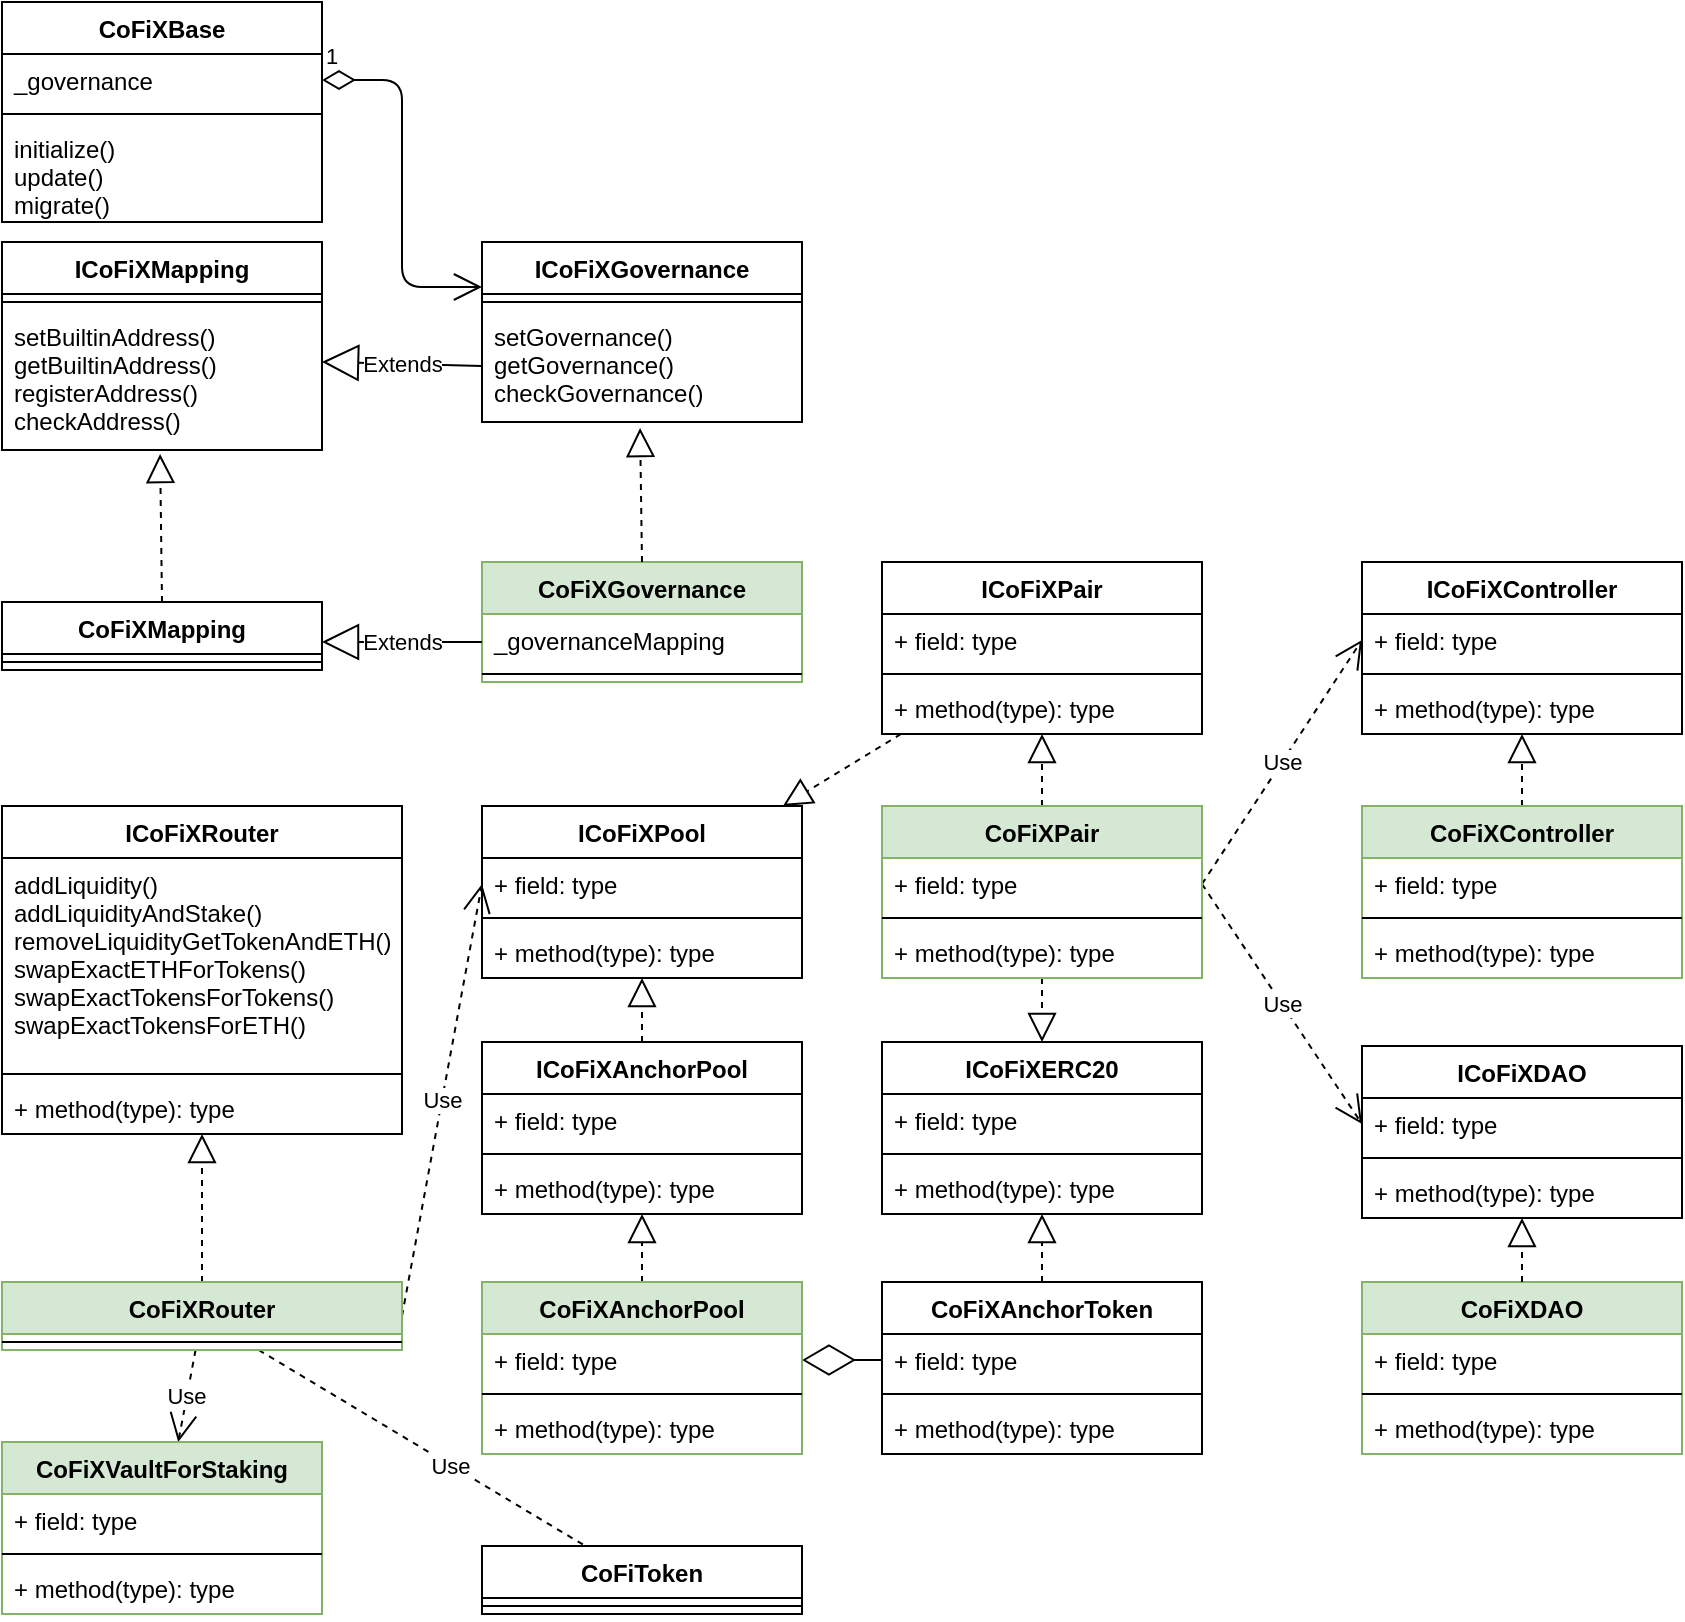 <mxfile version="13.1.3">
    <diagram id="i8J1A2ZBSyly4vkoGDUI" name="Page-1">
        <mxGraphModel dx="1562" dy="1717" grid="1" gridSize="10" guides="1" tooltips="1" connect="1" arrows="1" fold="1" page="1" pageScale="1" pageWidth="850" pageHeight="1100" math="0" shadow="0">
            <root>
                <mxCell id="0"/>
                <mxCell id="1" parent="0"/>
                <mxCell id="10" value="Use" style="endArrow=open;endSize=12;dashed=1;html=1;entryX=0;entryY=0.5;entryDx=0;entryDy=0;exitX=1;exitY=0.5;exitDx=0;exitDy=0;" parent="1" target="LIdrOM-oAq4hMO83iDv3-30" edge="1" source="LIdrOM-oAq4hMO83iDv3-1">
                    <mxGeometry width="160" relative="1" as="geometry">
                        <mxPoint x="120" y="640" as="sourcePoint"/>
                        <mxPoint x="472.8" y="409.612" as="targetPoint"/>
                    </mxGeometry>
                </mxCell>
                <mxCell id="11" value="Use" style="endArrow=open;endSize=12;dashed=1;html=1;entryX=0;entryY=0.5;entryDx=0;entryDy=0;exitX=1;exitY=0.5;exitDx=0;exitDy=0;" parent="1" source="93" target="LIdrOM-oAq4hMO83iDv3-26" edge="1">
                    <mxGeometry width="160" relative="1" as="geometry">
                        <mxPoint x="590" y="422" as="sourcePoint"/>
                        <mxPoint x="750" y="422" as="targetPoint"/>
                    </mxGeometry>
                </mxCell>
                <mxCell id="12" value="Use" style="endArrow=open;endSize=12;dashed=1;html=1;entryX=0.5;entryY=0.5;entryDx=0;entryDy=0;entryPerimeter=0;" parent="1" target="LIdrOM-oAq4hMO83iDv3-5" edge="1" source="LIdrOM-oAq4hMO83iDv3-1">
                    <mxGeometry width="160" relative="1" as="geometry">
                        <mxPoint x="121.2" y="647.592" as="sourcePoint"/>
                        <mxPoint x="151.52" y="249.25" as="targetPoint"/>
                    </mxGeometry>
                </mxCell>
                <mxCell id="13" value="Use" style="endArrow=open;endSize=12;dashed=1;html=1;entryX=0;entryY=0.5;entryDx=0;entryDy=0;exitX=1;exitY=0.5;exitDx=0;exitDy=0;" parent="1" source="93" target="32" edge="1">
                    <mxGeometry width="160" relative="1" as="geometry">
                        <mxPoint x="630" y="302" as="sourcePoint"/>
                        <mxPoint x="790" y="302" as="targetPoint"/>
                    </mxGeometry>
                </mxCell>
                <mxCell id="15" value="Use" style="endArrow=open;endSize=12;dashed=1;html=1;" parent="1" target="LIdrOM-oAq4hMO83iDv3-13" edge="1" source="LIdrOM-oAq4hMO83iDv3-1">
                    <mxGeometry width="160" relative="1" as="geometry">
                        <mxPoint x="120" y="640" as="sourcePoint"/>
                        <mxPoint x="330" y="490" as="targetPoint"/>
                    </mxGeometry>
                </mxCell>
                <mxCell id="30" value="" style="endArrow=block;dashed=1;endFill=0;endSize=12;html=1;exitX=0.5;exitY=0;exitDx=0;exitDy=0;" parent="1" source="26" target="LIdrOM-oAq4hMO83iDv3-25" edge="1">
                    <mxGeometry width="160" relative="1" as="geometry">
                        <mxPoint x="830" y="440" as="sourcePoint"/>
                        <mxPoint x="990" y="440" as="targetPoint"/>
                    </mxGeometry>
                </mxCell>
                <mxCell id="51" value="1" style="endArrow=open;html=1;endSize=12;startArrow=diamondThin;startSize=14;startFill=0;edgeStyle=orthogonalEdgeStyle;align=left;verticalAlign=bottom;entryX=0;entryY=0.25;entryDx=0;entryDy=0;" parent="1" source="56" target="59" edge="1">
                    <mxGeometry x="-1" y="3" relative="1" as="geometry">
                        <mxPoint x="80" y="440" as="sourcePoint"/>
                        <mxPoint x="240" y="440" as="targetPoint"/>
                    </mxGeometry>
                </mxCell>
                <mxCell id="74" value="Extends" style="endArrow=block;endSize=16;endFill=0;html=1;entryX=1;entryY=0.371;entryDx=0;entryDy=0;entryPerimeter=0;exitX=0;exitY=0.5;exitDx=0;exitDy=0;" parent="1" source="61" target="50" edge="1">
                    <mxGeometry width="160" relative="1" as="geometry">
                        <mxPoint x="160" y="135.588" as="sourcePoint"/>
                        <mxPoint x="79.2" y="121.61" as="targetPoint"/>
                    </mxGeometry>
                </mxCell>
                <mxCell id="75" value="" style="endArrow=block;dashed=1;endFill=0;endSize=12;html=1;entryX=0.494;entryY=1.029;entryDx=0;entryDy=0;entryPerimeter=0;exitX=0.5;exitY=0;exitDx=0;exitDy=0;" parent="1" source="45" target="50" edge="1">
                    <mxGeometry width="160" relative="1" as="geometry">
                        <mxPoint y="233" as="sourcePoint"/>
                        <mxPoint x="160" y="233" as="targetPoint"/>
                    </mxGeometry>
                </mxCell>
                <mxCell id="84" value="" style="endArrow=block;dashed=1;endFill=0;endSize=12;html=1;exitX=0.5;exitY=0;exitDx=0;exitDy=0;" parent="1" source="76" target="LIdrOM-oAq4hMO83iDv3-29" edge="1">
                    <mxGeometry width="160" relative="1" as="geometry">
                        <mxPoint x="380" y="600" as="sourcePoint"/>
                        <mxPoint x="540" y="600" as="targetPoint"/>
                    </mxGeometry>
                </mxCell>
                <mxCell id="85" value="" style="endArrow=block;dashed=1;endFill=0;endSize=12;html=1;" parent="1" source="80" target="LIdrOM-oAq4hMO83iDv3-29" edge="1">
                    <mxGeometry width="160" relative="1" as="geometry">
                        <mxPoint x="380" y="600" as="sourcePoint"/>
                        <mxPoint x="540" y="600" as="targetPoint"/>
                    </mxGeometry>
                </mxCell>
                <mxCell id="87" value="" style="endArrow=block;dashed=1;endFill=0;endSize=12;html=1;exitX=0.5;exitY=0;exitDx=0;exitDy=0;" parent="1" source="LIdrOM-oAq4hMO83iDv3-1" target="39" edge="1">
                    <mxGeometry width="160" relative="1" as="geometry">
                        <mxPoint x="20" y="600" as="sourcePoint"/>
                        <mxPoint x="180" y="600" as="targetPoint"/>
                    </mxGeometry>
                </mxCell>
                <mxCell id="48" value="ICoFiXMapping" style="swimlane;fontStyle=1;align=center;verticalAlign=top;childLayout=stackLayout;horizontal=1;startSize=26;horizontalStack=0;resizeParent=1;resizeParentMax=0;resizeLast=0;collapsible=1;marginBottom=0;" parent="1" vertex="1">
                    <mxGeometry x="-80" y="40" width="160" height="104" as="geometry"/>
                </mxCell>
                <mxCell id="49" value="" style="line;strokeWidth=1;fillColor=none;align=left;verticalAlign=middle;spacingTop=-1;spacingLeft=3;spacingRight=3;rotatable=0;labelPosition=right;points=[];portConstraint=eastwest;" parent="48" vertex="1">
                    <mxGeometry y="26" width="160" height="8" as="geometry"/>
                </mxCell>
                <mxCell id="50" value="setBuiltinAddress()&#10;getBuiltinAddress()&#10;registerAddress()&#10;checkAddress()" style="text;strokeColor=none;fillColor=none;align=left;verticalAlign=top;spacingLeft=4;spacingRight=4;overflow=hidden;rotatable=0;points=[[0,0.5],[1,0.5]];portConstraint=eastwest;" parent="48" vertex="1">
                    <mxGeometry y="34" width="160" height="70" as="geometry"/>
                </mxCell>
                <mxCell id="55" value="CoFiXBase" style="swimlane;fontStyle=1;align=center;verticalAlign=top;childLayout=stackLayout;horizontal=1;startSize=26;horizontalStack=0;resizeParent=1;resizeParentMax=0;resizeLast=0;collapsible=1;marginBottom=0;" parent="1" vertex="1">
                    <mxGeometry x="-80" y="-80" width="160" height="110" as="geometry"/>
                </mxCell>
                <mxCell id="56" value="_governance" style="text;strokeColor=none;fillColor=none;align=left;verticalAlign=top;spacingLeft=4;spacingRight=4;overflow=hidden;rotatable=0;points=[[0,0.5],[1,0.5]];portConstraint=eastwest;" parent="55" vertex="1">
                    <mxGeometry y="26" width="160" height="26" as="geometry"/>
                </mxCell>
                <mxCell id="57" value="" style="line;strokeWidth=1;fillColor=none;align=left;verticalAlign=middle;spacingTop=-1;spacingLeft=3;spacingRight=3;rotatable=0;labelPosition=right;points=[];portConstraint=eastwest;" parent="55" vertex="1">
                    <mxGeometry y="52" width="160" height="8" as="geometry"/>
                </mxCell>
                <mxCell id="58" value="initialize()&#10;update()&#10;migrate()" style="text;strokeColor=none;fillColor=none;align=left;verticalAlign=top;spacingLeft=4;spacingRight=4;overflow=hidden;rotatable=0;points=[[0,0.5],[1,0.5]];portConstraint=eastwest;" parent="55" vertex="1">
                    <mxGeometry y="60" width="160" height="50" as="geometry"/>
                </mxCell>
                <mxCell id="59" value="ICoFiXGovernance" style="swimlane;fontStyle=1;align=center;verticalAlign=top;childLayout=stackLayout;horizontal=1;startSize=26;horizontalStack=0;resizeParent=1;resizeParentMax=0;resizeLast=0;collapsible=1;marginBottom=0;" parent="1" vertex="1">
                    <mxGeometry x="160" y="40" width="160" height="90" as="geometry"/>
                </mxCell>
                <mxCell id="60" value="" style="line;strokeWidth=1;fillColor=none;align=left;verticalAlign=middle;spacingTop=-1;spacingLeft=3;spacingRight=3;rotatable=0;labelPosition=right;points=[];portConstraint=eastwest;" parent="59" vertex="1">
                    <mxGeometry y="26" width="160" height="8" as="geometry"/>
                </mxCell>
                <mxCell id="61" value="setGovernance()&#10;getGovernance()&#10;checkGovernance()" style="text;strokeColor=none;fillColor=none;align=left;verticalAlign=top;spacingLeft=4;spacingRight=4;overflow=hidden;rotatable=0;points=[[0,0.5],[1,0.5]];portConstraint=eastwest;" parent="59" vertex="1">
                    <mxGeometry y="34" width="160" height="56" as="geometry"/>
                </mxCell>
                <mxCell id="62" value="CoFiXGovernance" style="swimlane;fontStyle=1;align=center;verticalAlign=top;childLayout=stackLayout;horizontal=1;startSize=26;horizontalStack=0;resizeParent=1;resizeParentMax=0;resizeLast=0;collapsible=1;marginBottom=0;fillColor=#d5e8d4;strokeColor=#82b366;" parent="1" vertex="1">
                    <mxGeometry x="160" y="200" width="160" height="60" as="geometry"/>
                </mxCell>
                <mxCell id="63" value="" style="endArrow=block;dashed=1;endFill=0;endSize=12;html=1;entryX=0.494;entryY=1.054;entryDx=0;entryDy=0;entryPerimeter=0;" parent="62" target="61" edge="1">
                    <mxGeometry width="160" relative="1" as="geometry">
                        <mxPoint x="80" as="sourcePoint"/>
                        <mxPoint x="240" as="targetPoint"/>
                    </mxGeometry>
                </mxCell>
                <mxCell id="64" value="_governanceMapping" style="text;strokeColor=none;fillColor=none;align=left;verticalAlign=top;spacingLeft=4;spacingRight=4;overflow=hidden;rotatable=0;points=[[0,0.5],[1,0.5]];portConstraint=eastwest;" parent="62" vertex="1">
                    <mxGeometry y="26" width="160" height="26" as="geometry"/>
                </mxCell>
                <mxCell id="65" value="Extends" style="endArrow=block;endSize=16;endFill=0;html=1;entryX=1;entryY=0.403;entryDx=0;entryDy=0;entryPerimeter=0;" parent="62" edge="1">
                    <mxGeometry width="160" relative="1" as="geometry">
                        <mxPoint y="40" as="sourcePoint"/>
                        <mxPoint x="-80" y="40.002" as="targetPoint"/>
                    </mxGeometry>
                </mxCell>
                <mxCell id="66" value="" style="line;strokeWidth=1;fillColor=none;align=left;verticalAlign=middle;spacingTop=-1;spacingLeft=3;spacingRight=3;rotatable=0;labelPosition=right;points=[];portConstraint=eastwest;" parent="62" vertex="1">
                    <mxGeometry y="52" width="160" height="8" as="geometry"/>
                </mxCell>
                <mxCell id="45" value="CoFiXMapping" style="swimlane;fontStyle=1;align=center;verticalAlign=top;childLayout=stackLayout;horizontal=1;startSize=26;horizontalStack=0;resizeParent=1;resizeParentMax=0;resizeLast=0;collapsible=1;marginBottom=0;" parent="1" vertex="1">
                    <mxGeometry x="-80" y="220" width="160" height="34" as="geometry"/>
                </mxCell>
                <mxCell id="47" value="" style="line;strokeWidth=1;fillColor=none;align=left;verticalAlign=middle;spacingTop=-1;spacingLeft=3;spacingRight=3;rotatable=0;labelPosition=right;points=[];portConstraint=eastwest;" parent="45" vertex="1">
                    <mxGeometry y="26" width="160" height="8" as="geometry"/>
                </mxCell>
                <mxCell id="39" value="ICoFiXRouter" style="swimlane;fontStyle=1;align=center;verticalAlign=top;childLayout=stackLayout;horizontal=1;startSize=26;horizontalStack=0;resizeParent=1;resizeParentMax=0;resizeLast=0;collapsible=1;marginBottom=0;" parent="1" vertex="1">
                    <mxGeometry x="-80" y="322" width="200" height="164" as="geometry"/>
                </mxCell>
                <mxCell id="40" value="addLiquidity()&#10;addLiquidityAndStake()&#10;removeLiquidityGetTokenAndETH()&#10;swapExactETHForTokens()&#10;swapExactTokensForTokens()&#10;swapExactTokensForETH()" style="text;strokeColor=none;fillColor=none;align=left;verticalAlign=top;spacingLeft=4;spacingRight=4;overflow=hidden;rotatable=0;points=[[0,0.5],[1,0.5]];portConstraint=eastwest;" parent="39" vertex="1">
                    <mxGeometry y="26" width="200" height="104" as="geometry"/>
                </mxCell>
                <mxCell id="41" value="" style="line;strokeWidth=1;fillColor=none;align=left;verticalAlign=middle;spacingTop=-1;spacingLeft=3;spacingRight=3;rotatable=0;labelPosition=right;points=[];portConstraint=eastwest;" parent="39" vertex="1">
                    <mxGeometry y="130" width="200" height="8" as="geometry"/>
                </mxCell>
                <mxCell id="42" value="+ method(type): type" style="text;strokeColor=none;fillColor=none;align=left;verticalAlign=top;spacingLeft=4;spacingRight=4;overflow=hidden;rotatable=0;points=[[0,0.5],[1,0.5]];portConstraint=eastwest;" parent="39" vertex="1">
                    <mxGeometry y="138" width="200" height="26" as="geometry"/>
                </mxCell>
                <mxCell id="96" value="" style="endArrow=block;dashed=1;endFill=0;endSize=12;html=1;" edge="1" parent="1" source="88" target="76">
                    <mxGeometry width="160" relative="1" as="geometry">
                        <mxPoint x="220" y="710" as="sourcePoint"/>
                        <mxPoint x="380" y="710" as="targetPoint"/>
                    </mxGeometry>
                </mxCell>
                <mxCell id="97" value="" style="endArrow=block;dashed=1;endFill=0;endSize=12;html=1;" edge="1" parent="1" source="92" target="80">
                    <mxGeometry width="160" relative="1" as="geometry">
                        <mxPoint x="220" y="710" as="sourcePoint"/>
                        <mxPoint x="380" y="710" as="targetPoint"/>
                    </mxGeometry>
                </mxCell>
                <mxCell id="110" value="" style="endArrow=diamondThin;endFill=0;endSize=24;html=1;entryX=1;entryY=0.5;entryDx=0;entryDy=0;exitX=0;exitY=0.5;exitDx=0;exitDy=0;" edge="1" parent="1" source="107" target="89">
                    <mxGeometry width="160" relative="1" as="geometry">
                        <mxPoint x="550" y="510" as="sourcePoint"/>
                        <mxPoint x="710" y="510" as="targetPoint"/>
                    </mxGeometry>
                </mxCell>
                <mxCell id="112" value="" style="endArrow=block;dashed=1;endFill=0;endSize=12;html=1;" edge="1" parent="1" source="106" target="98">
                    <mxGeometry width="160" relative="1" as="geometry">
                        <mxPoint x="550" y="510" as="sourcePoint"/>
                        <mxPoint x="710" y="510" as="targetPoint"/>
                    </mxGeometry>
                </mxCell>
                <mxCell id="114" value="" style="endArrow=block;dashed=1;endFill=0;endSize=12;html=1;" edge="1" parent="1" source="92" target="98">
                    <mxGeometry width="160" relative="1" as="geometry">
                        <mxPoint x="550" y="610" as="sourcePoint"/>
                        <mxPoint x="710" y="610" as="targetPoint"/>
                    </mxGeometry>
                </mxCell>
                <mxCell id="80" value="ICoFiXPair" style="swimlane;fontStyle=1;align=center;verticalAlign=top;childLayout=stackLayout;horizontal=1;startSize=26;horizontalStack=0;resizeParent=1;resizeParentMax=0;resizeLast=0;collapsible=1;marginBottom=0;" parent="1" vertex="1">
                    <mxGeometry x="360" y="200" width="160" height="86" as="geometry"/>
                </mxCell>
                <mxCell id="81" value="+ field: type" style="text;strokeColor=none;fillColor=none;align=left;verticalAlign=top;spacingLeft=4;spacingRight=4;overflow=hidden;rotatable=0;points=[[0,0.5],[1,0.5]];portConstraint=eastwest;" parent="80" vertex="1">
                    <mxGeometry y="26" width="160" height="26" as="geometry"/>
                </mxCell>
                <mxCell id="82" value="" style="line;strokeWidth=1;fillColor=none;align=left;verticalAlign=middle;spacingTop=-1;spacingLeft=3;spacingRight=3;rotatable=0;labelPosition=right;points=[];portConstraint=eastwest;" parent="80" vertex="1">
                    <mxGeometry y="52" width="160" height="8" as="geometry"/>
                </mxCell>
                <mxCell id="83" value="+ method(type): type" style="text;strokeColor=none;fillColor=none;align=left;verticalAlign=top;spacingLeft=4;spacingRight=4;overflow=hidden;rotatable=0;points=[[0,0.5],[1,0.5]];portConstraint=eastwest;" parent="80" vertex="1">
                    <mxGeometry y="60" width="160" height="26" as="geometry"/>
                </mxCell>
                <mxCell id="LIdrOM-oAq4hMO83iDv3-13" value="CoFiXVaultForStaking" style="swimlane;fontStyle=1;align=center;verticalAlign=top;childLayout=stackLayout;horizontal=1;startSize=26;horizontalStack=0;resizeParent=1;resizeParentMax=0;resizeLast=0;collapsible=1;marginBottom=0;fillColor=#d5e8d4;strokeColor=#82b366;" parent="1" vertex="1">
                    <mxGeometry x="-80" y="640" width="160" height="86" as="geometry"/>
                </mxCell>
                <mxCell id="LIdrOM-oAq4hMO83iDv3-14" value="+ field: type" style="text;strokeColor=none;fillColor=none;align=left;verticalAlign=top;spacingLeft=4;spacingRight=4;overflow=hidden;rotatable=0;points=[[0,0.5],[1,0.5]];portConstraint=eastwest;" parent="LIdrOM-oAq4hMO83iDv3-13" vertex="1">
                    <mxGeometry y="26" width="160" height="26" as="geometry"/>
                </mxCell>
                <mxCell id="LIdrOM-oAq4hMO83iDv3-15" value="" style="line;strokeWidth=1;fillColor=none;align=left;verticalAlign=middle;spacingTop=-1;spacingLeft=3;spacingRight=3;rotatable=0;labelPosition=right;points=[];portConstraint=eastwest;" parent="LIdrOM-oAq4hMO83iDv3-13" vertex="1">
                    <mxGeometry y="52" width="160" height="8" as="geometry"/>
                </mxCell>
                <mxCell id="LIdrOM-oAq4hMO83iDv3-16" value="+ method(type): type" style="text;strokeColor=none;fillColor=none;align=left;verticalAlign=top;spacingLeft=4;spacingRight=4;overflow=hidden;rotatable=0;points=[[0,0.5],[1,0.5]];portConstraint=eastwest;" parent="LIdrOM-oAq4hMO83iDv3-13" vertex="1">
                    <mxGeometry y="60" width="160" height="26" as="geometry"/>
                </mxCell>
                <mxCell id="LIdrOM-oAq4hMO83iDv3-1" value="CoFiXRouter" style="swimlane;fontStyle=1;align=center;verticalAlign=top;childLayout=stackLayout;horizontal=1;startSize=26;horizontalStack=0;resizeParent=1;resizeParentMax=0;resizeLast=0;collapsible=1;marginBottom=0;fillColor=#d5e8d4;strokeColor=#82b366;" parent="1" vertex="1">
                    <mxGeometry x="-80" y="560" width="200" height="34" as="geometry"/>
                </mxCell>
                <mxCell id="LIdrOM-oAq4hMO83iDv3-3" value="" style="line;strokeWidth=1;fillColor=none;align=left;verticalAlign=middle;spacingTop=-1;spacingLeft=3;spacingRight=3;rotatable=0;labelPosition=right;points=[];portConstraint=eastwest;" parent="LIdrOM-oAq4hMO83iDv3-1" vertex="1">
                    <mxGeometry y="26" width="200" height="8" as="geometry"/>
                </mxCell>
                <mxCell id="LIdrOM-oAq4hMO83iDv3-29" value="ICoFiXPool" style="swimlane;fontStyle=1;align=center;verticalAlign=top;childLayout=stackLayout;horizontal=1;startSize=26;horizontalStack=0;resizeParent=1;resizeParentMax=0;resizeLast=0;collapsible=1;marginBottom=0;" parent="1" vertex="1">
                    <mxGeometry x="160" y="322" width="160" height="86" as="geometry"/>
                </mxCell>
                <mxCell id="LIdrOM-oAq4hMO83iDv3-30" value="+ field: type" style="text;strokeColor=none;fillColor=none;align=left;verticalAlign=top;spacingLeft=4;spacingRight=4;overflow=hidden;rotatable=0;points=[[0,0.5],[1,0.5]];portConstraint=eastwest;" parent="LIdrOM-oAq4hMO83iDv3-29" vertex="1">
                    <mxGeometry y="26" width="160" height="26" as="geometry"/>
                </mxCell>
                <mxCell id="LIdrOM-oAq4hMO83iDv3-31" value="" style="line;strokeWidth=1;fillColor=none;align=left;verticalAlign=middle;spacingTop=-1;spacingLeft=3;spacingRight=3;rotatable=0;labelPosition=right;points=[];portConstraint=eastwest;" parent="LIdrOM-oAq4hMO83iDv3-29" vertex="1">
                    <mxGeometry y="52" width="160" height="8" as="geometry"/>
                </mxCell>
                <mxCell id="LIdrOM-oAq4hMO83iDv3-32" value="+ method(type): type" style="text;strokeColor=none;fillColor=none;align=left;verticalAlign=top;spacingLeft=4;spacingRight=4;overflow=hidden;rotatable=0;points=[[0,0.5],[1,0.5]];portConstraint=eastwest;" parent="LIdrOM-oAq4hMO83iDv3-29" vertex="1">
                    <mxGeometry y="60" width="160" height="26" as="geometry"/>
                </mxCell>
                <mxCell id="76" value="ICoFiXAnchorPool" style="swimlane;fontStyle=1;align=center;verticalAlign=top;childLayout=stackLayout;horizontal=1;startSize=26;horizontalStack=0;resizeParent=1;resizeParentMax=0;resizeLast=0;collapsible=1;marginBottom=0;" parent="1" vertex="1">
                    <mxGeometry x="160" y="440" width="160" height="86" as="geometry"/>
                </mxCell>
                <mxCell id="77" value="+ field: type" style="text;strokeColor=none;fillColor=none;align=left;verticalAlign=top;spacingLeft=4;spacingRight=4;overflow=hidden;rotatable=0;points=[[0,0.5],[1,0.5]];portConstraint=eastwest;" parent="76" vertex="1">
                    <mxGeometry y="26" width="160" height="26" as="geometry"/>
                </mxCell>
                <mxCell id="78" value="" style="line;strokeWidth=1;fillColor=none;align=left;verticalAlign=middle;spacingTop=-1;spacingLeft=3;spacingRight=3;rotatable=0;labelPosition=right;points=[];portConstraint=eastwest;" parent="76" vertex="1">
                    <mxGeometry y="52" width="160" height="8" as="geometry"/>
                </mxCell>
                <mxCell id="79" value="+ method(type): type" style="text;strokeColor=none;fillColor=none;align=left;verticalAlign=top;spacingLeft=4;spacingRight=4;overflow=hidden;rotatable=0;points=[[0,0.5],[1,0.5]];portConstraint=eastwest;" parent="76" vertex="1">
                    <mxGeometry y="60" width="160" height="26" as="geometry"/>
                </mxCell>
                <mxCell id="88" value="CoFiXAnchorPool" style="swimlane;fontStyle=1;align=center;verticalAlign=top;childLayout=stackLayout;horizontal=1;startSize=26;horizontalStack=0;resizeParent=1;resizeParentMax=0;resizeLast=0;collapsible=1;marginBottom=0;fillColor=#d5e8d4;strokeColor=#82b366;" vertex="1" parent="1">
                    <mxGeometry x="160" y="560" width="160" height="86" as="geometry"/>
                </mxCell>
                <mxCell id="89" value="+ field: type" style="text;strokeColor=none;fillColor=none;align=left;verticalAlign=top;spacingLeft=4;spacingRight=4;overflow=hidden;rotatable=0;points=[[0,0.5],[1,0.5]];portConstraint=eastwest;" vertex="1" parent="88">
                    <mxGeometry y="26" width="160" height="26" as="geometry"/>
                </mxCell>
                <mxCell id="90" value="" style="line;strokeWidth=1;fillColor=none;align=left;verticalAlign=middle;spacingTop=-1;spacingLeft=3;spacingRight=3;rotatable=0;labelPosition=right;points=[];portConstraint=eastwest;" vertex="1" parent="88">
                    <mxGeometry y="52" width="160" height="8" as="geometry"/>
                </mxCell>
                <mxCell id="91" value="+ method(type): type" style="text;strokeColor=none;fillColor=none;align=left;verticalAlign=top;spacingLeft=4;spacingRight=4;overflow=hidden;rotatable=0;points=[[0,0.5],[1,0.5]];portConstraint=eastwest;" vertex="1" parent="88">
                    <mxGeometry y="60" width="160" height="26" as="geometry"/>
                </mxCell>
                <mxCell id="LIdrOM-oAq4hMO83iDv3-5" value="CoFiToken" style="swimlane;fontStyle=1;align=center;verticalAlign=top;childLayout=stackLayout;horizontal=1;startSize=26;horizontalStack=0;resizeParent=1;resizeParentMax=0;resizeLast=0;collapsible=1;marginBottom=0;" parent="1" vertex="1">
                    <mxGeometry x="160" y="692" width="160" height="34" as="geometry"/>
                </mxCell>
                <mxCell id="LIdrOM-oAq4hMO83iDv3-7" value="" style="line;strokeWidth=1;fillColor=none;align=left;verticalAlign=middle;spacingTop=-1;spacingLeft=3;spacingRight=3;rotatable=0;labelPosition=right;points=[];portConstraint=eastwest;" parent="LIdrOM-oAq4hMO83iDv3-5" vertex="1">
                    <mxGeometry y="26" width="160" height="8" as="geometry"/>
                </mxCell>
                <mxCell id="92" value="CoFiXPair" style="swimlane;fontStyle=1;align=center;verticalAlign=top;childLayout=stackLayout;horizontal=1;startSize=26;horizontalStack=0;resizeParent=1;resizeParentMax=0;resizeLast=0;collapsible=1;marginBottom=0;fillColor=#d5e8d4;strokeColor=#82b366;" vertex="1" parent="1">
                    <mxGeometry x="360" y="322" width="160" height="86" as="geometry"/>
                </mxCell>
                <mxCell id="93" value="+ field: type" style="text;strokeColor=none;fillColor=none;align=left;verticalAlign=top;spacingLeft=4;spacingRight=4;overflow=hidden;rotatable=0;points=[[0,0.5],[1,0.5]];portConstraint=eastwest;" vertex="1" parent="92">
                    <mxGeometry y="26" width="160" height="26" as="geometry"/>
                </mxCell>
                <mxCell id="94" value="" style="line;strokeWidth=1;fillColor=none;align=left;verticalAlign=middle;spacingTop=-1;spacingLeft=3;spacingRight=3;rotatable=0;labelPosition=right;points=[];portConstraint=eastwest;" vertex="1" parent="92">
                    <mxGeometry y="52" width="160" height="8" as="geometry"/>
                </mxCell>
                <mxCell id="95" value="+ method(type): type" style="text;strokeColor=none;fillColor=none;align=left;verticalAlign=top;spacingLeft=4;spacingRight=4;overflow=hidden;rotatable=0;points=[[0,0.5],[1,0.5]];portConstraint=eastwest;" vertex="1" parent="92">
                    <mxGeometry y="60" width="160" height="26" as="geometry"/>
                </mxCell>
                <mxCell id="98" value="ICoFiXERC20" style="swimlane;fontStyle=1;align=center;verticalAlign=top;childLayout=stackLayout;horizontal=1;startSize=26;horizontalStack=0;resizeParent=1;resizeParentMax=0;resizeLast=0;collapsible=1;marginBottom=0;" vertex="1" parent="1">
                    <mxGeometry x="360" y="440" width="160" height="86" as="geometry"/>
                </mxCell>
                <mxCell id="99" value="+ field: type" style="text;strokeColor=none;fillColor=none;align=left;verticalAlign=top;spacingLeft=4;spacingRight=4;overflow=hidden;rotatable=0;points=[[0,0.5],[1,0.5]];portConstraint=eastwest;" vertex="1" parent="98">
                    <mxGeometry y="26" width="160" height="26" as="geometry"/>
                </mxCell>
                <mxCell id="100" value="" style="line;strokeWidth=1;fillColor=none;align=left;verticalAlign=middle;spacingTop=-1;spacingLeft=3;spacingRight=3;rotatable=0;labelPosition=right;points=[];portConstraint=eastwest;" vertex="1" parent="98">
                    <mxGeometry y="52" width="160" height="8" as="geometry"/>
                </mxCell>
                <mxCell id="101" value="+ method(type): type" style="text;strokeColor=none;fillColor=none;align=left;verticalAlign=top;spacingLeft=4;spacingRight=4;overflow=hidden;rotatable=0;points=[[0,0.5],[1,0.5]];portConstraint=eastwest;" vertex="1" parent="98">
                    <mxGeometry y="60" width="160" height="26" as="geometry"/>
                </mxCell>
                <mxCell id="106" value="CoFiXAnchorToken" style="swimlane;fontStyle=1;align=center;verticalAlign=top;childLayout=stackLayout;horizontal=1;startSize=26;horizontalStack=0;resizeParent=1;resizeParentMax=0;resizeLast=0;collapsible=1;marginBottom=0;" vertex="1" parent="1">
                    <mxGeometry x="360" y="560" width="160" height="86" as="geometry"/>
                </mxCell>
                <mxCell id="107" value="+ field: type" style="text;strokeColor=none;fillColor=none;align=left;verticalAlign=top;spacingLeft=4;spacingRight=4;overflow=hidden;rotatable=0;points=[[0,0.5],[1,0.5]];portConstraint=eastwest;" vertex="1" parent="106">
                    <mxGeometry y="26" width="160" height="26" as="geometry"/>
                </mxCell>
                <mxCell id="108" value="" style="line;strokeWidth=1;fillColor=none;align=left;verticalAlign=middle;spacingTop=-1;spacingLeft=3;spacingRight=3;rotatable=0;labelPosition=right;points=[];portConstraint=eastwest;" vertex="1" parent="106">
                    <mxGeometry y="52" width="160" height="8" as="geometry"/>
                </mxCell>
                <mxCell id="109" value="+ method(type): type" style="text;strokeColor=none;fillColor=none;align=left;verticalAlign=top;spacingLeft=4;spacingRight=4;overflow=hidden;rotatable=0;points=[[0,0.5],[1,0.5]];portConstraint=eastwest;" vertex="1" parent="106">
                    <mxGeometry y="60" width="160" height="26" as="geometry"/>
                </mxCell>
                <mxCell id="LIdrOM-oAq4hMO83iDv3-25" value="ICoFiXController" style="swimlane;fontStyle=1;align=center;verticalAlign=top;childLayout=stackLayout;horizontal=1;startSize=26;horizontalStack=0;resizeParent=1;resizeParentMax=0;resizeLast=0;collapsible=1;marginBottom=0;" parent="1" vertex="1">
                    <mxGeometry x="600" y="200" width="160" height="86" as="geometry"/>
                </mxCell>
                <mxCell id="LIdrOM-oAq4hMO83iDv3-26" value="+ field: type" style="text;strokeColor=none;fillColor=none;align=left;verticalAlign=top;spacingLeft=4;spacingRight=4;overflow=hidden;rotatable=0;points=[[0,0.5],[1,0.5]];portConstraint=eastwest;" parent="LIdrOM-oAq4hMO83iDv3-25" vertex="1">
                    <mxGeometry y="26" width="160" height="26" as="geometry"/>
                </mxCell>
                <mxCell id="LIdrOM-oAq4hMO83iDv3-27" value="" style="line;strokeWidth=1;fillColor=none;align=left;verticalAlign=middle;spacingTop=-1;spacingLeft=3;spacingRight=3;rotatable=0;labelPosition=right;points=[];portConstraint=eastwest;" parent="LIdrOM-oAq4hMO83iDv3-25" vertex="1">
                    <mxGeometry y="52" width="160" height="8" as="geometry"/>
                </mxCell>
                <mxCell id="LIdrOM-oAq4hMO83iDv3-28" value="+ method(type): type" style="text;strokeColor=none;fillColor=none;align=left;verticalAlign=top;spacingLeft=4;spacingRight=4;overflow=hidden;rotatable=0;points=[[0,0.5],[1,0.5]];portConstraint=eastwest;" parent="LIdrOM-oAq4hMO83iDv3-25" vertex="1">
                    <mxGeometry y="60" width="160" height="26" as="geometry"/>
                </mxCell>
                <mxCell id="31" value="ICoFiXDAO" style="swimlane;fontStyle=1;align=center;verticalAlign=top;childLayout=stackLayout;horizontal=1;startSize=26;horizontalStack=0;resizeParent=1;resizeParentMax=0;resizeLast=0;collapsible=1;marginBottom=0;" parent="1" vertex="1">
                    <mxGeometry x="600" y="442" width="160" height="86" as="geometry"/>
                </mxCell>
                <mxCell id="32" value="+ field: type" style="text;strokeColor=none;fillColor=none;align=left;verticalAlign=top;spacingLeft=4;spacingRight=4;overflow=hidden;rotatable=0;points=[[0,0.5],[1,0.5]];portConstraint=eastwest;" parent="31" vertex="1">
                    <mxGeometry y="26" width="160" height="26" as="geometry"/>
                </mxCell>
                <mxCell id="33" value="" style="line;strokeWidth=1;fillColor=none;align=left;verticalAlign=middle;spacingTop=-1;spacingLeft=3;spacingRight=3;rotatable=0;labelPosition=right;points=[];portConstraint=eastwest;" parent="31" vertex="1">
                    <mxGeometry y="52" width="160" height="8" as="geometry"/>
                </mxCell>
                <mxCell id="34" value="+ method(type): type" style="text;strokeColor=none;fillColor=none;align=left;verticalAlign=top;spacingLeft=4;spacingRight=4;overflow=hidden;rotatable=0;points=[[0,0.5],[1,0.5]];portConstraint=eastwest;" parent="31" vertex="1">
                    <mxGeometry y="60" width="160" height="26" as="geometry"/>
                </mxCell>
                <mxCell id="LIdrOM-oAq4hMO83iDv3-9" value="CoFiXDAO" style="swimlane;fontStyle=1;align=center;verticalAlign=top;childLayout=stackLayout;horizontal=1;startSize=26;horizontalStack=0;resizeParent=1;resizeParentMax=0;resizeLast=0;collapsible=1;marginBottom=0;fillColor=#d5e8d4;strokeColor=#82b366;" parent="1" vertex="1">
                    <mxGeometry x="600" y="560" width="160" height="86" as="geometry"/>
                </mxCell>
                <mxCell id="LIdrOM-oAq4hMO83iDv3-10" value="+ field: type" style="text;strokeColor=none;fillColor=none;align=left;verticalAlign=top;spacingLeft=4;spacingRight=4;overflow=hidden;rotatable=0;points=[[0,0.5],[1,0.5]];portConstraint=eastwest;" parent="LIdrOM-oAq4hMO83iDv3-9" vertex="1">
                    <mxGeometry y="26" width="160" height="26" as="geometry"/>
                </mxCell>
                <mxCell id="LIdrOM-oAq4hMO83iDv3-11" value="" style="line;strokeWidth=1;fillColor=none;align=left;verticalAlign=middle;spacingTop=-1;spacingLeft=3;spacingRight=3;rotatable=0;labelPosition=right;points=[];portConstraint=eastwest;" parent="LIdrOM-oAq4hMO83iDv3-9" vertex="1">
                    <mxGeometry y="52" width="160" height="8" as="geometry"/>
                </mxCell>
                <mxCell id="LIdrOM-oAq4hMO83iDv3-12" value="+ method(type): type" style="text;strokeColor=none;fillColor=none;align=left;verticalAlign=top;spacingLeft=4;spacingRight=4;overflow=hidden;rotatable=0;points=[[0,0.5],[1,0.5]];portConstraint=eastwest;" parent="LIdrOM-oAq4hMO83iDv3-9" vertex="1">
                    <mxGeometry y="60" width="160" height="26" as="geometry"/>
                </mxCell>
                <mxCell id="26" value="CoFiXController" style="swimlane;fontStyle=1;align=center;verticalAlign=top;childLayout=stackLayout;horizontal=1;startSize=26;horizontalStack=0;resizeParent=1;resizeParentMax=0;resizeLast=0;collapsible=1;marginBottom=0;fillColor=#d5e8d4;strokeColor=#82b366;" parent="1" vertex="1">
                    <mxGeometry x="600" y="322" width="160" height="86" as="geometry"/>
                </mxCell>
                <mxCell id="27" value="+ field: type" style="text;strokeColor=none;fillColor=none;align=left;verticalAlign=top;spacingLeft=4;spacingRight=4;overflow=hidden;rotatable=0;points=[[0,0.5],[1,0.5]];portConstraint=eastwest;" parent="26" vertex="1">
                    <mxGeometry y="26" width="160" height="26" as="geometry"/>
                </mxCell>
                <mxCell id="28" value="" style="line;strokeWidth=1;fillColor=none;align=left;verticalAlign=middle;spacingTop=-1;spacingLeft=3;spacingRight=3;rotatable=0;labelPosition=right;points=[];portConstraint=eastwest;" parent="26" vertex="1">
                    <mxGeometry y="52" width="160" height="8" as="geometry"/>
                </mxCell>
                <mxCell id="29" value="+ method(type): type" style="text;strokeColor=none;fillColor=none;align=left;verticalAlign=top;spacingLeft=4;spacingRight=4;overflow=hidden;rotatable=0;points=[[0,0.5],[1,0.5]];portConstraint=eastwest;" parent="26" vertex="1">
                    <mxGeometry y="60" width="160" height="26" as="geometry"/>
                </mxCell>
                <mxCell id="115" value="" style="endArrow=block;dashed=1;endFill=0;endSize=12;html=1;" edge="1" parent="1" source="LIdrOM-oAq4hMO83iDv3-9" target="31">
                    <mxGeometry width="160" relative="1" as="geometry">
                        <mxPoint x="410" y="410" as="sourcePoint"/>
                        <mxPoint x="570" y="410" as="targetPoint"/>
                    </mxGeometry>
                </mxCell>
            </root>
        </mxGraphModel>
    </diagram>
</mxfile>